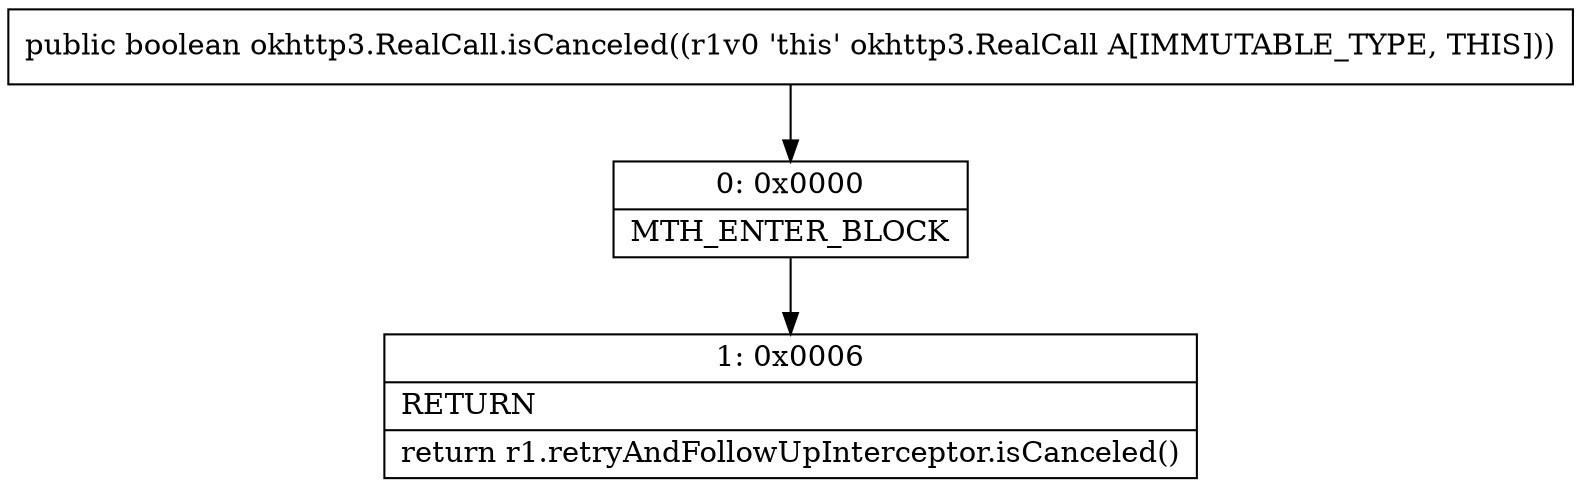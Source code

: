 digraph "CFG forokhttp3.RealCall.isCanceled()Z" {
Node_0 [shape=record,label="{0\:\ 0x0000|MTH_ENTER_BLOCK\l}"];
Node_1 [shape=record,label="{1\:\ 0x0006|RETURN\l|return r1.retryAndFollowUpInterceptor.isCanceled()\l}"];
MethodNode[shape=record,label="{public boolean okhttp3.RealCall.isCanceled((r1v0 'this' okhttp3.RealCall A[IMMUTABLE_TYPE, THIS])) }"];
MethodNode -> Node_0;
Node_0 -> Node_1;
}


